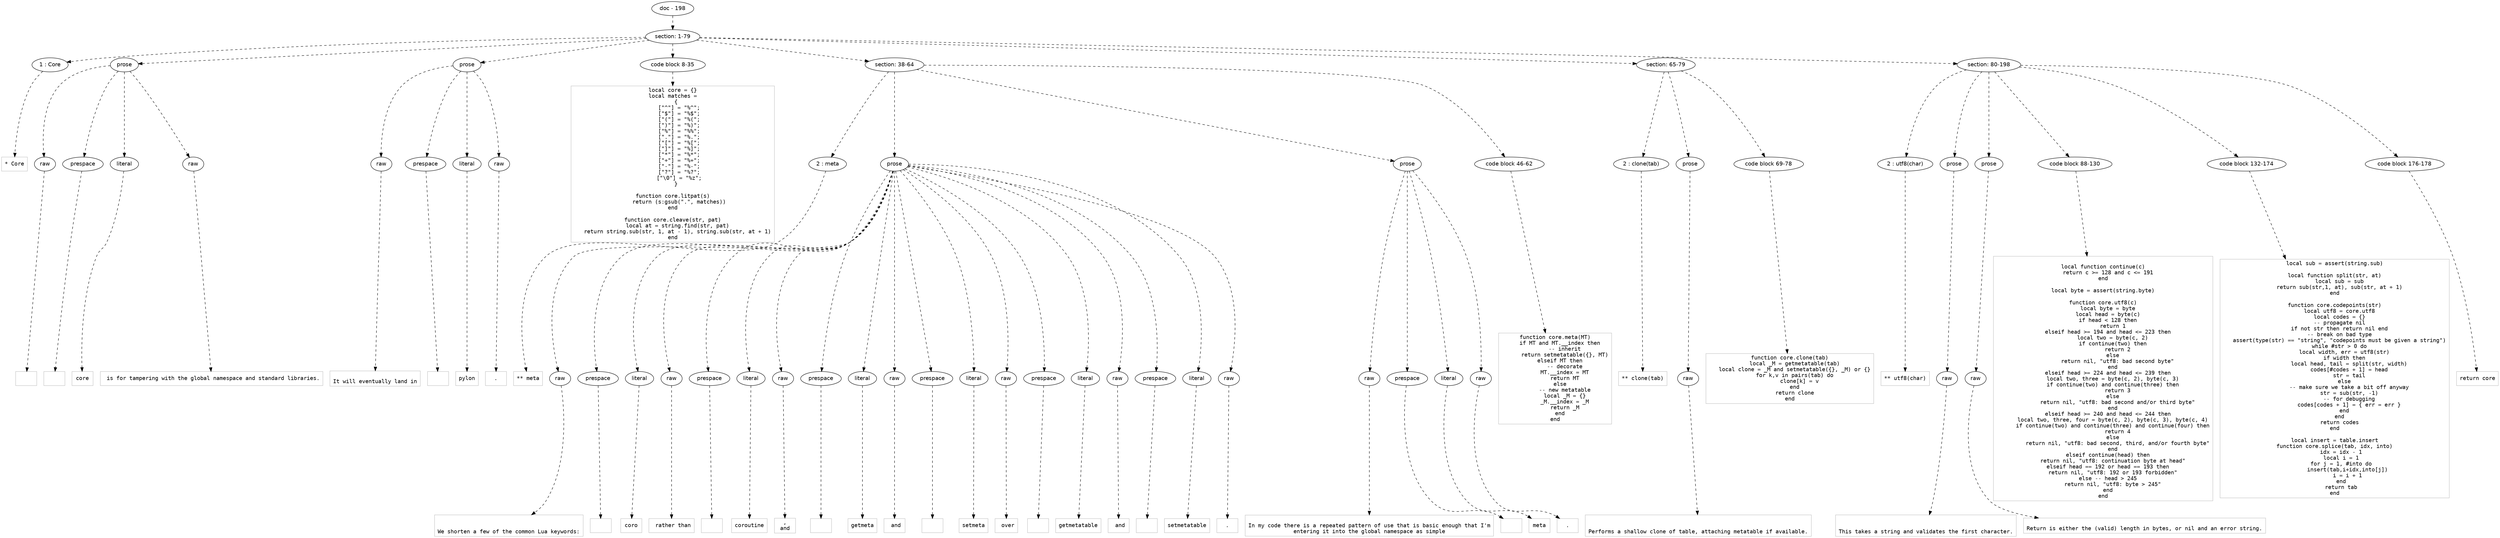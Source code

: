 digraph lpegNode {

node [fontname=Helvetica]
edge [style=dashed]

doc_0 [label="doc - 198"]


doc_0 -> { section_1}
{rank=same; section_1}

section_1 [label="section: 1-79"]


// END RANK doc_0

section_1 -> { header_2 prose_3 prose_4 codeblock_5 section_6 section_7 section_8}
{rank=same; header_2 prose_3 prose_4 codeblock_5 section_6 section_7 section_8}

header_2 [label="1 : Core"]

prose_3 [label="prose"]

prose_4 [label="prose"]

codeblock_5 [label="code block 8-35"]

section_6 [label="section: 38-64"]

section_7 [label="section: 65-79"]

section_8 [label="section: 80-198"]


// END RANK section_1

header_2 -> leaf_9
leaf_9  [color=Gray,shape=rectangle,fontname=Inconsolata,label="* Core"]
// END RANK header_2

prose_3 -> { raw_10 prespace_11 literal_12 raw_13}
{rank=same; raw_10 prespace_11 literal_12 raw_13}

raw_10 [label="raw"]

prespace_11 [label="prespace"]

literal_12 [label="literal"]

raw_13 [label="raw"]


// END RANK prose_3

raw_10 -> leaf_14
leaf_14  [color=Gray,shape=rectangle,fontname=Inconsolata,label="
"]
// END RANK raw_10

prespace_11 -> leaf_15
leaf_15  [color=Gray,shape=rectangle,fontname=Inconsolata,label=""]
// END RANK prespace_11

literal_12 -> leaf_16
leaf_16  [color=Gray,shape=rectangle,fontname=Inconsolata,label="core"]
// END RANK literal_12

raw_13 -> leaf_17
leaf_17  [color=Gray,shape=rectangle,fontname=Inconsolata,label=" is for tampering with the global namespace and standard libraries.
"]
// END RANK raw_13

prose_4 -> { raw_18 prespace_19 literal_20 raw_21}
{rank=same; raw_18 prespace_19 literal_20 raw_21}

raw_18 [label="raw"]

prespace_19 [label="prespace"]

literal_20 [label="literal"]

raw_21 [label="raw"]


// END RANK prose_4

raw_18 -> leaf_22
leaf_22  [color=Gray,shape=rectangle,fontname=Inconsolata,label="
It will eventually land in"]
// END RANK raw_18

prespace_19 -> leaf_23
leaf_23  [color=Gray,shape=rectangle,fontname=Inconsolata,label=" "]
// END RANK prespace_19

literal_20 -> leaf_24
leaf_24  [color=Gray,shape=rectangle,fontname=Inconsolata,label="pylon"]
// END RANK literal_20

raw_21 -> leaf_25
leaf_25  [color=Gray,shape=rectangle,fontname=Inconsolata,label=".
"]
// END RANK raw_21

codeblock_5 -> leaf_26
leaf_26  [color=Gray,shape=rectangle,fontname=Inconsolata,label="local core = {}
local matches =
  {
    [\"^\"] = \"%^\";
    [\"$\"] = \"%$\";
    [\"(\"] = \"%(\";
    [\")\"] = \"%)\";
    [\"%\"] = \"%%\";
    [\".\"] = \"%.\";
    [\"[\"] = \"%[\";
    [\"]\"] = \"%]\";
    [\"*\"] = \"%*\";
    [\"+\"] = \"%+\";
    [\"-\"] = \"%-\";
    [\"?\"] = \"%?\";
    [\"\\0\"] = \"%z\";
  }

function core.litpat(s)
    return (s:gsub(\".\", matches))
end

function core.cleave(str, pat)
   local at = string.find(str, pat)
   return string.sub(str, 1, at - 1), string.sub(str, at + 1)
end"]
// END RANK codeblock_5

section_6 -> { header_27 prose_28 prose_29 codeblock_30}
{rank=same; header_27 prose_28 prose_29 codeblock_30}

header_27 [label="2 : meta"]

prose_28 [label="prose"]

prose_29 [label="prose"]

codeblock_30 [label="code block 46-62"]


// END RANK section_6

header_27 -> leaf_31
leaf_31  [color=Gray,shape=rectangle,fontname=Inconsolata,label="** meta"]
// END RANK header_27

prose_28 -> { raw_32 prespace_33 literal_34 raw_35 prespace_36 literal_37 raw_38 prespace_39 literal_40 raw_41 prespace_42 literal_43 raw_44 prespace_45 literal_46 raw_47 prespace_48 literal_49 raw_50}
{rank=same; raw_32 prespace_33 literal_34 raw_35 prespace_36 literal_37 raw_38 prespace_39 literal_40 raw_41 prespace_42 literal_43 raw_44 prespace_45 literal_46 raw_47 prespace_48 literal_49 raw_50}

raw_32 [label="raw"]

prespace_33 [label="prespace"]

literal_34 [label="literal"]

raw_35 [label="raw"]

prespace_36 [label="prespace"]

literal_37 [label="literal"]

raw_38 [label="raw"]

prespace_39 [label="prespace"]

literal_40 [label="literal"]

raw_41 [label="raw"]

prespace_42 [label="prespace"]

literal_43 [label="literal"]

raw_44 [label="raw"]

prespace_45 [label="prespace"]

literal_46 [label="literal"]

raw_47 [label="raw"]

prespace_48 [label="prespace"]

literal_49 [label="literal"]

raw_50 [label="raw"]


// END RANK prose_28

raw_32 -> leaf_51
leaf_51  [color=Gray,shape=rectangle,fontname=Inconsolata,label="

We shorten a few of the common Lua keywords:"]
// END RANK raw_32

prespace_33 -> leaf_52
leaf_52  [color=Gray,shape=rectangle,fontname=Inconsolata,label=" "]
// END RANK prespace_33

literal_34 -> leaf_53
leaf_53  [color=Gray,shape=rectangle,fontname=Inconsolata,label="coro"]
// END RANK literal_34

raw_35 -> leaf_54
leaf_54  [color=Gray,shape=rectangle,fontname=Inconsolata,label=" rather than"]
// END RANK raw_35

prespace_36 -> leaf_55
leaf_55  [color=Gray,shape=rectangle,fontname=Inconsolata,label=" "]
// END RANK prespace_36

literal_37 -> leaf_56
leaf_56  [color=Gray,shape=rectangle,fontname=Inconsolata,label="coroutine"]
// END RANK literal_37

raw_38 -> leaf_57
leaf_57  [color=Gray,shape=rectangle,fontname=Inconsolata,label=",
and"]
// END RANK raw_38

prespace_39 -> leaf_58
leaf_58  [color=Gray,shape=rectangle,fontname=Inconsolata,label=" "]
// END RANK prespace_39

literal_40 -> leaf_59
leaf_59  [color=Gray,shape=rectangle,fontname=Inconsolata,label="getmeta"]
// END RANK literal_40

raw_41 -> leaf_60
leaf_60  [color=Gray,shape=rectangle,fontname=Inconsolata,label=" and"]
// END RANK raw_41

prespace_42 -> leaf_61
leaf_61  [color=Gray,shape=rectangle,fontname=Inconsolata,label=" "]
// END RANK prespace_42

literal_43 -> leaf_62
leaf_62  [color=Gray,shape=rectangle,fontname=Inconsolata,label="setmeta"]
// END RANK literal_43

raw_44 -> leaf_63
leaf_63  [color=Gray,shape=rectangle,fontname=Inconsolata,label=" over"]
// END RANK raw_44

prespace_45 -> leaf_64
leaf_64  [color=Gray,shape=rectangle,fontname=Inconsolata,label=" "]
// END RANK prespace_45

literal_46 -> leaf_65
leaf_65  [color=Gray,shape=rectangle,fontname=Inconsolata,label="getmetatable"]
// END RANK literal_46

raw_47 -> leaf_66
leaf_66  [color=Gray,shape=rectangle,fontname=Inconsolata,label=" and"]
// END RANK raw_47

prespace_48 -> leaf_67
leaf_67  [color=Gray,shape=rectangle,fontname=Inconsolata,label=" "]
// END RANK prespace_48

literal_49 -> leaf_68
leaf_68  [color=Gray,shape=rectangle,fontname=Inconsolata,label="setmetatable"]
// END RANK literal_49

raw_50 -> leaf_69
leaf_69  [color=Gray,shape=rectangle,fontname=Inconsolata,label=".
"]
// END RANK raw_50

prose_29 -> { raw_70 prespace_71 literal_72 raw_73}
{rank=same; raw_70 prespace_71 literal_72 raw_73}

raw_70 [label="raw"]

prespace_71 [label="prespace"]

literal_72 [label="literal"]

raw_73 [label="raw"]


// END RANK prose_29

raw_70 -> leaf_74
leaf_74  [color=Gray,shape=rectangle,fontname=Inconsolata,label="
In my code there is a repeated pattern of use that is basic enough that I'm
entering it into the global namespace as simple"]
// END RANK raw_70

prespace_71 -> leaf_75
leaf_75  [color=Gray,shape=rectangle,fontname=Inconsolata,label=" "]
// END RANK prespace_71

literal_72 -> leaf_76
leaf_76  [color=Gray,shape=rectangle,fontname=Inconsolata,label="meta"]
// END RANK literal_72

raw_73 -> leaf_77
leaf_77  [color=Gray,shape=rectangle,fontname=Inconsolata,label=".
"]
// END RANK raw_73

codeblock_30 -> leaf_78
leaf_78  [color=Gray,shape=rectangle,fontname=Inconsolata,label="function core.meta(MT)
   if MT and MT.__index then
      -- inherit
      return setmetatable({}, MT)
   elseif MT then
      -- decorate
      MT.__index = MT
      return MT
   else
      -- new metatable
      local _M = {}
      _M.__index = _M
      return _M
   end
end"]
// END RANK codeblock_30

section_7 -> { header_79 prose_80 codeblock_81}
{rank=same; header_79 prose_80 codeblock_81}

header_79 [label="2 : clone(tab)"]

prose_80 [label="prose"]

codeblock_81 [label="code block 69-78"]


// END RANK section_7

header_79 -> leaf_82
leaf_82  [color=Gray,shape=rectangle,fontname=Inconsolata,label="** clone(tab)"]
// END RANK header_79

prose_80 -> { raw_83}
{rank=same; raw_83}

raw_83 [label="raw"]


// END RANK prose_80

raw_83 -> leaf_84
leaf_84  [color=Gray,shape=rectangle,fontname=Inconsolata,label="

Performs a shallow clone of table, attaching metatable if available.
"]
// END RANK raw_83

codeblock_81 -> leaf_85
leaf_85  [color=Gray,shape=rectangle,fontname=Inconsolata,label="function core.clone(tab)
   local _M = getmetatable(tab)
   local clone = _M and setmetatable({}, _M) or {}
   for k,v in pairs(tab) do
      clone[k] = v
   end
   return clone
end"]
// END RANK codeblock_81

section_8 -> { header_86 prose_87 prose_88 codeblock_89 codeblock_90 codeblock_91}
{rank=same; header_86 prose_87 prose_88 codeblock_89 codeblock_90 codeblock_91}

header_86 [label="2 : utf8(char)"]

prose_87 [label="prose"]

prose_88 [label="prose"]

codeblock_89 [label="code block 88-130"]

codeblock_90 [label="code block 132-174"]

codeblock_91 [label="code block 176-178"]


// END RANK section_8

header_86 -> leaf_92
leaf_92  [color=Gray,shape=rectangle,fontname=Inconsolata,label="** utf8(char)"]
// END RANK header_86

prose_87 -> { raw_93}
{rank=same; raw_93}

raw_93 [label="raw"]


// END RANK prose_87

raw_93 -> leaf_94
leaf_94  [color=Gray,shape=rectangle,fontname=Inconsolata,label="

This takes a string and validates the first character.
"]
// END RANK raw_93

prose_88 -> { raw_95}
{rank=same; raw_95}

raw_95 [label="raw"]


// END RANK prose_88

raw_95 -> leaf_96
leaf_96  [color=Gray,shape=rectangle,fontname=Inconsolata,label="
Return is either the (valid) length in bytes, or nil and an error string.
"]
// END RANK raw_95

codeblock_89 -> leaf_97
leaf_97  [color=Gray,shape=rectangle,fontname=Inconsolata,label="
local function continue(c)
   return c >= 128 and c <= 191
end

local byte = assert(string.byte)

function core.utf8(c)
   local byte = byte
   local head = byte(c)
   if head < 128 then
      return 1
   elseif head >= 194 and head <= 223 then
      local two = byte(c, 2)
      if continue(two) then
         return 2
      else
         return nil, \"utf8: bad second byte\"
      end
   elseif head >= 224 and head <= 239 then
      local two, three = byte(c, 2), byte(c, 3)
      if continue(two) and continue(three) then
         return 3
      else
         return nil, \"utf8: bad second and/or third byte\"
      end
   elseif head >= 240 and head <= 244 then
      local two, three, four = byte(c, 2), byte(c, 3), byte(c, 4)
      if continue(two) and continue(three) and continue(four) then
         return 4
      else
         return nil, \"utf8: bad second, third, and/or fourth byte\"
      end
   elseif continue(head) then
      return nil, \"utf8: continuation byte at head\"
   elseif head == 192 or head == 193 then
      return nil, \"utf8: 192 or 193 forbidden\"
   else -- head > 245
      return nil, \"utf8: byte > 245\"
   end
end"]
// END RANK codeblock_89

codeblock_90 -> leaf_98
leaf_98  [color=Gray,shape=rectangle,fontname=Inconsolata,label="local sub = assert(string.sub)

local function split(str, at)
   local sub = sub
   return sub(str,1, at), sub(str, at + 1)
end

function core.codepoints(str)
   local utf8 = core.utf8
   local codes = {}
   -- propagate nil
   if not str then return nil end
   -- break on bad type
   assert(type(str) == \"string\", \"codepoints must be given a string\")
   while #str > 0 do
      local width, err = utf8(str)
      if width then
         local head, tail = split(str, width)
         codes[#codes + 1] = head
         str = tail
      else
         -- make sure we take a bit off anyway
         str = sub(str, -1)
         -- for debugging
         codes[codes + 1] = { err = err }
      end
   end
   return codes
end

local insert = table.insert
function core.splice(tab, idx, into)
    idx = idx - 1
    local i = 1
    for j = 1, #into do
        insert(tab,i+idx,into[j])
        i = i + 1
    end
    return tab
end
"]
// END RANK codeblock_90

codeblock_91 -> leaf_99
leaf_99  [color=Gray,shape=rectangle,fontname=Inconsolata,label="return core"]
// END RANK codeblock_91


}
